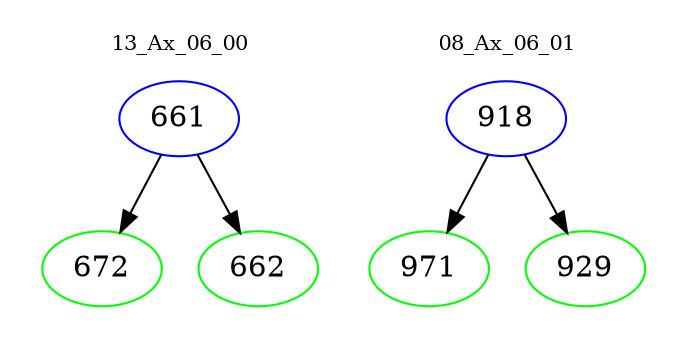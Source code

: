 digraph{
subgraph cluster_0 {
color = white
label = "13_Ax_06_00";
fontsize=10;
T0_661 [label="661", color="blue"]
T0_661 -> T0_672 [color="black"]
T0_672 [label="672", color="green"]
T0_661 -> T0_662 [color="black"]
T0_662 [label="662", color="green"]
}
subgraph cluster_1 {
color = white
label = "08_Ax_06_01";
fontsize=10;
T1_918 [label="918", color="blue"]
T1_918 -> T1_971 [color="black"]
T1_971 [label="971", color="green"]
T1_918 -> T1_929 [color="black"]
T1_929 [label="929", color="green"]
}
}
